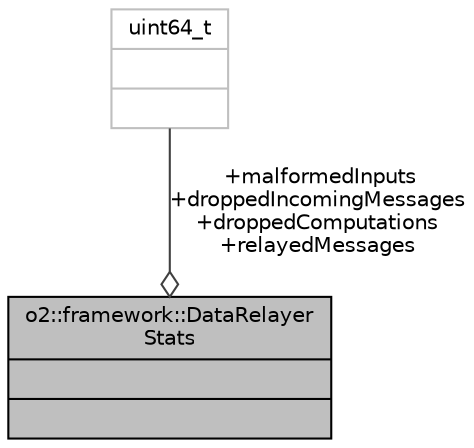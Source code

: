 digraph "o2::framework::DataRelayerStats"
{
 // INTERACTIVE_SVG=YES
  bgcolor="transparent";
  edge [fontname="Helvetica",fontsize="10",labelfontname="Helvetica",labelfontsize="10"];
  node [fontname="Helvetica",fontsize="10",shape=record];
  Node1 [label="{o2::framework::DataRelayer\lStats\n||}",height=0.2,width=0.4,color="black", fillcolor="grey75", style="filled" fontcolor="black"];
  Node2 -> Node1 [color="grey25",fontsize="10",style="solid",label=" +malformedInputs\n+droppedIncomingMessages\n+droppedComputations\n+relayedMessages" ,arrowhead="odiamond",fontname="Helvetica"];
  Node2 [label="{uint64_t\n||}",height=0.2,width=0.4,color="grey75"];
}
